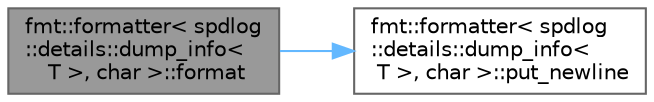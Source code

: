 digraph "fmt::formatter&lt; spdlog::details::dump_info&lt; T &gt;, char &gt;::format"
{
 // LATEX_PDF_SIZE
  bgcolor="transparent";
  edge [fontname=Helvetica,fontsize=10,labelfontname=Helvetica,labelfontsize=10];
  node [fontname=Helvetica,fontsize=10,shape=box,height=0.2,width=0.4];
  rankdir="LR";
  Node1 [id="Node000001",label="fmt::formatter\< spdlog\l::details::dump_info\<\l T \>, char \>::format",height=0.2,width=0.4,color="gray40", fillcolor="grey60", style="filled", fontcolor="black",tooltip=" "];
  Node1 -> Node2 [id="edge2_Node000001_Node000002",color="steelblue1",style="solid",tooltip=" "];
  Node2 [id="Node000002",label="fmt::formatter\< spdlog\l::details::dump_info\<\l T \>, char \>::put_newline",height=0.2,width=0.4,color="grey40", fillcolor="white", style="filled",URL="$structfmt_1_1formatter_3_01spdlog_1_1details_1_1dump__info_3_01_t_01_4_00_01char_01_4.html#a47f0cf0fa6f8e23832856e13d24c273f",tooltip=" "];
}
